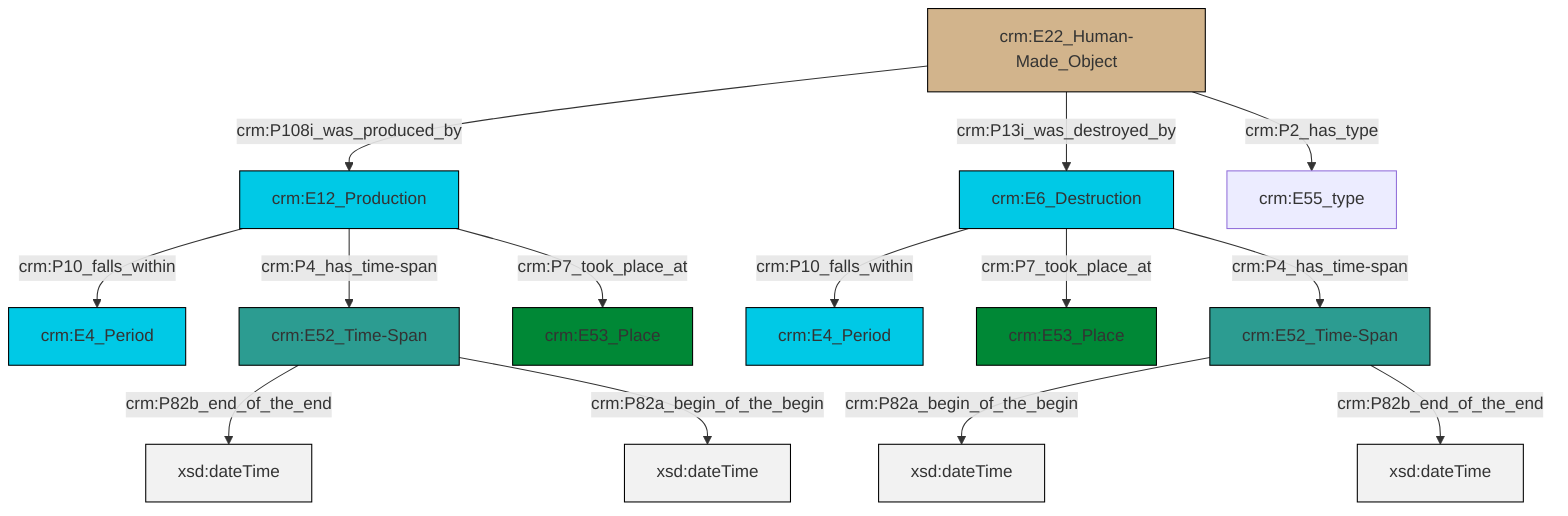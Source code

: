 graph TD
classDef Literal fill:#f2f2f2,stroke:#000000;
classDef CRM_Entity fill:#FFFFFF,stroke:#000000;
classDef Temporal_Entity fill:#00C9E6, stroke:#000000;
classDef Type fill:#E18312, stroke:#000000;
classDef Time-Span fill:#2C9C91, stroke:#000000;
classDef Appellation fill:#FFEB7F, stroke:#000000;
classDef Place fill:#008836, stroke:#000000;
classDef Persistent_Item fill:#B266B2, stroke:#000000;
classDef Conceptual_Object fill:#FFD700, stroke:#000000;
classDef Physical_Thing fill:#D2B48C, stroke:#000000;
classDef Actor fill:#f58aad, stroke:#000000;
classDef PC_Classes fill:#4ce600, stroke:#000000;
classDef Multi fill:#cccccc,stroke:#000000;

0["crm:E22_Human-Made_Object"]:::Physical_Thing -->|crm:P108i_was_produced_by| 1["crm:E12_Production"]:::Temporal_Entity
1["crm:E12_Production"]:::Temporal_Entity -->|crm:P10_falls_within| 3["crm:E4_Period"]:::Temporal_Entity
8["crm:E6_Destruction"]:::Temporal_Entity -->|crm:P10_falls_within| 9["crm:E4_Period"]:::Temporal_Entity
8["crm:E6_Destruction"]:::Temporal_Entity -->|crm:P7_took_place_at| 10["crm:E53_Place"]:::Place
1["crm:E12_Production"]:::Temporal_Entity -->|crm:P4_has_time-span| 14["crm:E52_Time-Span"]:::Time-Span
6["crm:E52_Time-Span"]:::Time-Span -->|crm:P82a_begin_of_the_begin| 18[xsd:dateTime]:::Literal
0["crm:E22_Human-Made_Object"]:::Physical_Thing -->|crm:P13i_was_destroyed_by| 8["crm:E6_Destruction"]:::Temporal_Entity
8["crm:E6_Destruction"]:::Temporal_Entity -->|crm:P4_has_time-span| 6["crm:E52_Time-Span"]:::Time-Span
1["crm:E12_Production"]:::Temporal_Entity -->|crm:P7_took_place_at| 16["crm:E53_Place"]:::Place
6["crm:E52_Time-Span"]:::Time-Span -->|crm:P82b_end_of_the_end| 21[xsd:dateTime]:::Literal
14["crm:E52_Time-Span"]:::Time-Span -->|crm:P82b_end_of_the_end| 22[xsd:dateTime]:::Literal
0["crm:E22_Human-Made_Object"]:::Physical_Thing -->|crm:P2_has_type| 4["crm:E55_type"]:::Default
14["crm:E52_Time-Span"]:::Time-Span -->|crm:P82a_begin_of_the_begin| 23[xsd:dateTime]:::Literal